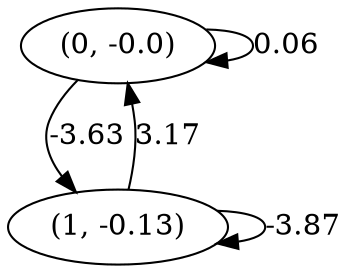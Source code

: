 digraph {
    0 [ label = "(0, -0.0)" ]
    1 [ label = "(1, -0.13)" ]
    0 -> 0 [ label = "0.06" ]
    1 -> 1 [ label = "-3.87" ]
    1 -> 0 [ label = "3.17" ]
    0 -> 1 [ label = "-3.63" ]
}

